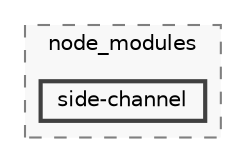 digraph "backend/node_modules/side-channel"
{
 // LATEX_PDF_SIZE
  bgcolor="transparent";
  edge [fontname=Helvetica,fontsize=10,labelfontname=Helvetica,labelfontsize=10];
  node [fontname=Helvetica,fontsize=10,shape=box,height=0.2,width=0.4];
  compound=true
  subgraph clusterdir_86dbea9de526ba50b112ba867d8b4b1f {
    graph [ bgcolor="#f8f8f8", pencolor="grey50", label="node_modules", fontname=Helvetica,fontsize=10 style="filled,dashed", URL="dir_86dbea9de526ba50b112ba867d8b4b1f.html",tooltip=""]
  dir_7a881d342bd3a3fbc4154e27c1210779 [label="side-channel", fillcolor="#f8f8f8", color="grey25", style="filled,bold", URL="dir_7a881d342bd3a3fbc4154e27c1210779.html",tooltip=""];
  }
}
